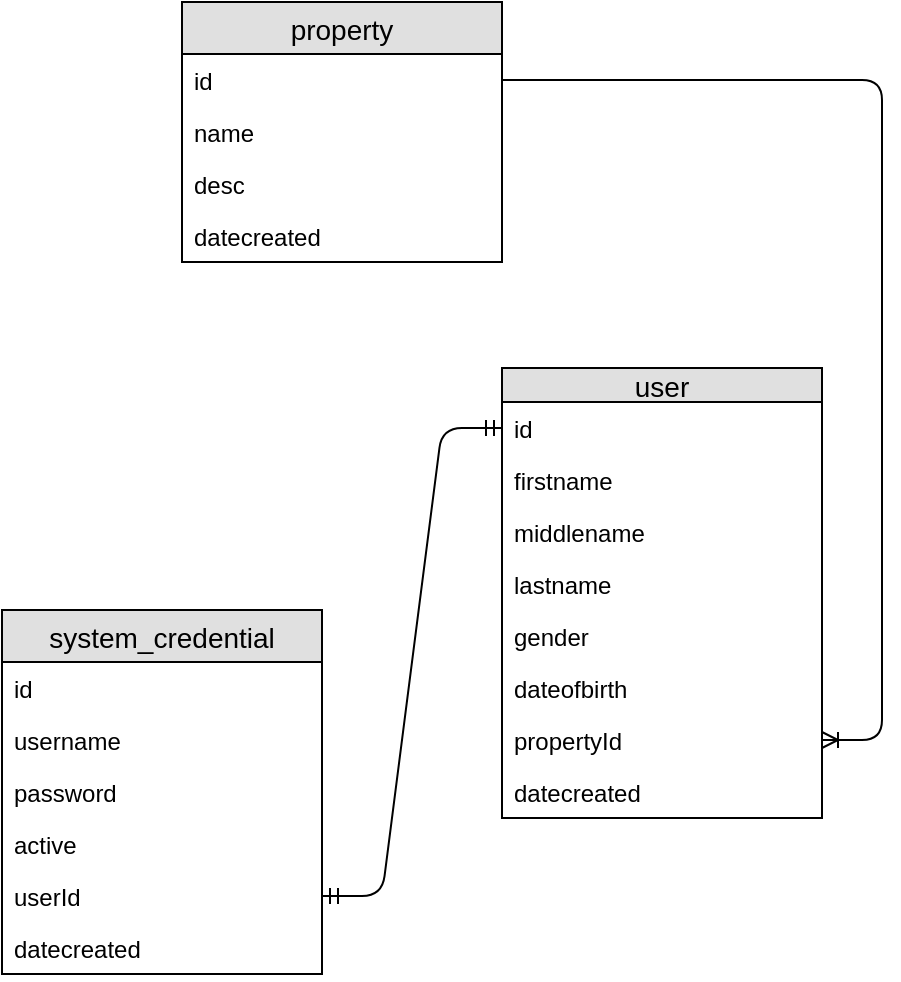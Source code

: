 <mxfile pages="1" version="11.2.2" type="device"><diagram id="W5xNQRuC7shMYHJeAcuk" name="Page-1"><mxGraphModel dx="380" dy="435" grid="1" gridSize="10" guides="1" tooltips="1" connect="1" arrows="1" fold="1" page="1" pageScale="1" pageWidth="850" pageHeight="1100" math="0" shadow="0"><root><mxCell id="0"/><mxCell id="1" parent="0"/><mxCell id="qXhpAzCBD8a8UuT0lH4t-1" value="property" style="swimlane;fontStyle=0;childLayout=stackLayout;horizontal=1;startSize=26;fillColor=#e0e0e0;horizontalStack=0;resizeParent=1;resizeParentMax=0;resizeLast=0;collapsible=1;marginBottom=0;swimlaneFillColor=#ffffff;align=center;fontSize=14;" parent="1" vertex="1"><mxGeometry x="180" y="339" width="160" height="130" as="geometry"/></mxCell><mxCell id="qXhpAzCBD8a8UuT0lH4t-2" value="id" style="text;strokeColor=none;fillColor=none;spacingLeft=4;spacingRight=4;overflow=hidden;rotatable=0;points=[[0,0.5],[1,0.5]];portConstraint=eastwest;fontSize=12;" parent="qXhpAzCBD8a8UuT0lH4t-1" vertex="1"><mxGeometry y="26" width="160" height="26" as="geometry"/></mxCell><mxCell id="qXhpAzCBD8a8UuT0lH4t-3" value="name" style="text;strokeColor=none;fillColor=none;spacingLeft=4;spacingRight=4;overflow=hidden;rotatable=0;points=[[0,0.5],[1,0.5]];portConstraint=eastwest;fontSize=12;" parent="qXhpAzCBD8a8UuT0lH4t-1" vertex="1"><mxGeometry y="52" width="160" height="26" as="geometry"/></mxCell><mxCell id="qXhpAzCBD8a8UuT0lH4t-4" value="desc" style="text;strokeColor=none;fillColor=none;spacingLeft=4;spacingRight=4;overflow=hidden;rotatable=0;points=[[0,0.5],[1,0.5]];portConstraint=eastwest;fontSize=12;" parent="qXhpAzCBD8a8UuT0lH4t-1" vertex="1"><mxGeometry y="78" width="160" height="26" as="geometry"/></mxCell><mxCell id="Q3JVf22hnS2MWf4Wx9h7-1" value="datecreated" style="text;strokeColor=none;fillColor=none;spacingLeft=4;spacingRight=4;overflow=hidden;rotatable=0;points=[[0,0.5],[1,0.5]];portConstraint=eastwest;fontSize=12;" vertex="1" parent="qXhpAzCBD8a8UuT0lH4t-1"><mxGeometry y="104" width="160" height="26" as="geometry"/></mxCell><object label="user" propertyId="" id="qXhpAzCBD8a8UuT0lH4t-5"><mxCell style="swimlane;fontStyle=0;childLayout=stackLayout;horizontal=1;startSize=17;fillColor=#e0e0e0;horizontalStack=0;resizeParent=1;resizeParentMax=0;resizeLast=0;collapsible=1;marginBottom=0;swimlaneFillColor=#ffffff;align=center;fontSize=14;" parent="1" vertex="1"><mxGeometry x="340" y="522" width="160" height="225" as="geometry"><mxRectangle x="340" y="522" width="60" height="26" as="alternateBounds"/></mxGeometry></mxCell></object><mxCell id="qXhpAzCBD8a8UuT0lH4t-6" value="id" style="text;strokeColor=none;fillColor=none;spacingLeft=4;spacingRight=4;overflow=hidden;rotatable=0;points=[[0,0.5],[1,0.5]];portConstraint=eastwest;fontSize=12;" parent="qXhpAzCBD8a8UuT0lH4t-5" vertex="1"><mxGeometry y="17" width="160" height="26" as="geometry"/></mxCell><mxCell id="qXhpAzCBD8a8UuT0lH4t-7" value="firstname" style="text;strokeColor=none;fillColor=none;spacingLeft=4;spacingRight=4;overflow=hidden;rotatable=0;points=[[0,0.5],[1,0.5]];portConstraint=eastwest;fontSize=12;" parent="qXhpAzCBD8a8UuT0lH4t-5" vertex="1"><mxGeometry y="43" width="160" height="26" as="geometry"/></mxCell><mxCell id="Q3JVf22hnS2MWf4Wx9h7-3" value="middlename" style="text;strokeColor=none;fillColor=none;spacingLeft=4;spacingRight=4;overflow=hidden;rotatable=0;points=[[0,0.5],[1,0.5]];portConstraint=eastwest;fontSize=12;" vertex="1" parent="qXhpAzCBD8a8UuT0lH4t-5"><mxGeometry y="69" width="160" height="26" as="geometry"/></mxCell><mxCell id="qXhpAzCBD8a8UuT0lH4t-8" value="lastname" style="text;strokeColor=none;fillColor=none;spacingLeft=4;spacingRight=4;overflow=hidden;rotatable=0;points=[[0,0.5],[1,0.5]];portConstraint=eastwest;fontSize=12;" parent="qXhpAzCBD8a8UuT0lH4t-5" vertex="1"><mxGeometry y="95" width="160" height="26" as="geometry"/></mxCell><mxCell id="Q3JVf22hnS2MWf4Wx9h7-4" value="gender" style="text;strokeColor=none;fillColor=none;spacingLeft=4;spacingRight=4;overflow=hidden;rotatable=0;points=[[0,0.5],[1,0.5]];portConstraint=eastwest;fontSize=12;" vertex="1" parent="qXhpAzCBD8a8UuT0lH4t-5"><mxGeometry y="121" width="160" height="26" as="geometry"/></mxCell><mxCell id="Q3JVf22hnS2MWf4Wx9h7-5" value="dateofbirth" style="text;strokeColor=none;fillColor=none;spacingLeft=4;spacingRight=4;overflow=hidden;rotatable=0;points=[[0,0.5],[1,0.5]];portConstraint=eastwest;fontSize=12;" vertex="1" parent="qXhpAzCBD8a8UuT0lH4t-5"><mxGeometry y="147" width="160" height="26" as="geometry"/></mxCell><mxCell id="qXhpAzCBD8a8UuT0lH4t-16" value="propertyId" style="text;strokeColor=none;fillColor=none;spacingLeft=4;spacingRight=4;overflow=hidden;rotatable=0;points=[[0,0.5],[1,0.5]];portConstraint=eastwest;fontSize=12;" parent="qXhpAzCBD8a8UuT0lH4t-5" vertex="1"><mxGeometry y="173" width="160" height="26" as="geometry"/></mxCell><mxCell id="Q3JVf22hnS2MWf4Wx9h7-2" value="datecreated" style="text;strokeColor=none;fillColor=none;spacingLeft=4;spacingRight=4;overflow=hidden;rotatable=0;points=[[0,0.5],[1,0.5]];portConstraint=eastwest;fontSize=12;" vertex="1" parent="qXhpAzCBD8a8UuT0lH4t-5"><mxGeometry y="199" width="160" height="26" as="geometry"/></mxCell><mxCell id="qXhpAzCBD8a8UuT0lH4t-17" value="" style="edgeStyle=entityRelationEdgeStyle;fontSize=12;html=1;endArrow=ERoneToMany;exitX=1;exitY=0.5;exitDx=0;exitDy=0;" parent="1" source="qXhpAzCBD8a8UuT0lH4t-2" target="qXhpAzCBD8a8UuT0lH4t-16" edge="1"><mxGeometry width="100" height="100" relative="1" as="geometry"><mxPoint x="180" y="780" as="sourcePoint"/><mxPoint x="600" y="600" as="targetPoint"/></mxGeometry></mxCell><mxCell id="Q3JVf22hnS2MWf4Wx9h7-6" value="system_credential" style="swimlane;fontStyle=0;childLayout=stackLayout;horizontal=1;startSize=26;fillColor=#e0e0e0;horizontalStack=0;resizeParent=1;resizeParentMax=0;resizeLast=0;collapsible=1;marginBottom=0;swimlaneFillColor=#ffffff;align=center;fontSize=14;" vertex="1" parent="1"><mxGeometry x="90" y="643" width="160" height="182" as="geometry"/></mxCell><mxCell id="Q3JVf22hnS2MWf4Wx9h7-7" value="id" style="text;strokeColor=none;fillColor=none;spacingLeft=4;spacingRight=4;overflow=hidden;rotatable=0;points=[[0,0.5],[1,0.5]];portConstraint=eastwest;fontSize=12;" vertex="1" parent="Q3JVf22hnS2MWf4Wx9h7-6"><mxGeometry y="26" width="160" height="26" as="geometry"/></mxCell><mxCell id="Q3JVf22hnS2MWf4Wx9h7-8" value="username" style="text;strokeColor=none;fillColor=none;spacingLeft=4;spacingRight=4;overflow=hidden;rotatable=0;points=[[0,0.5],[1,0.5]];portConstraint=eastwest;fontSize=12;" vertex="1" parent="Q3JVf22hnS2MWf4Wx9h7-6"><mxGeometry y="52" width="160" height="26" as="geometry"/></mxCell><mxCell id="Q3JVf22hnS2MWf4Wx9h7-9" value="password" style="text;strokeColor=none;fillColor=none;spacingLeft=4;spacingRight=4;overflow=hidden;rotatable=0;points=[[0,0.5],[1,0.5]];portConstraint=eastwest;fontSize=12;" vertex="1" parent="Q3JVf22hnS2MWf4Wx9h7-6"><mxGeometry y="78" width="160" height="26" as="geometry"/></mxCell><mxCell id="Q3JVf22hnS2MWf4Wx9h7-10" value="active" style="text;strokeColor=none;fillColor=none;spacingLeft=4;spacingRight=4;overflow=hidden;rotatable=0;points=[[0,0.5],[1,0.5]];portConstraint=eastwest;fontSize=12;" vertex="1" parent="Q3JVf22hnS2MWf4Wx9h7-6"><mxGeometry y="104" width="160" height="26" as="geometry"/></mxCell><mxCell id="Q3JVf22hnS2MWf4Wx9h7-12" value="userId" style="text;strokeColor=none;fillColor=none;spacingLeft=4;spacingRight=4;overflow=hidden;rotatable=0;points=[[0,0.5],[1,0.5]];portConstraint=eastwest;fontSize=12;" vertex="1" parent="Q3JVf22hnS2MWf4Wx9h7-6"><mxGeometry y="130" width="160" height="26" as="geometry"/></mxCell><mxCell id="Q3JVf22hnS2MWf4Wx9h7-11" value="datecreated" style="text;strokeColor=none;fillColor=none;spacingLeft=4;spacingRight=4;overflow=hidden;rotatable=0;points=[[0,0.5],[1,0.5]];portConstraint=eastwest;fontSize=12;" vertex="1" parent="Q3JVf22hnS2MWf4Wx9h7-6"><mxGeometry y="156" width="160" height="26" as="geometry"/></mxCell><mxCell id="Q3JVf22hnS2MWf4Wx9h7-13" value="" style="edgeStyle=entityRelationEdgeStyle;fontSize=12;html=1;endArrow=ERmandOne;startArrow=ERmandOne;" edge="1" parent="1" source="Q3JVf22hnS2MWf4Wx9h7-12"><mxGeometry width="100" height="100" relative="1" as="geometry"><mxPoint x="250" y="652" as="sourcePoint"/><mxPoint x="340" y="552" as="targetPoint"/></mxGeometry></mxCell></root></mxGraphModel></diagram></mxfile>